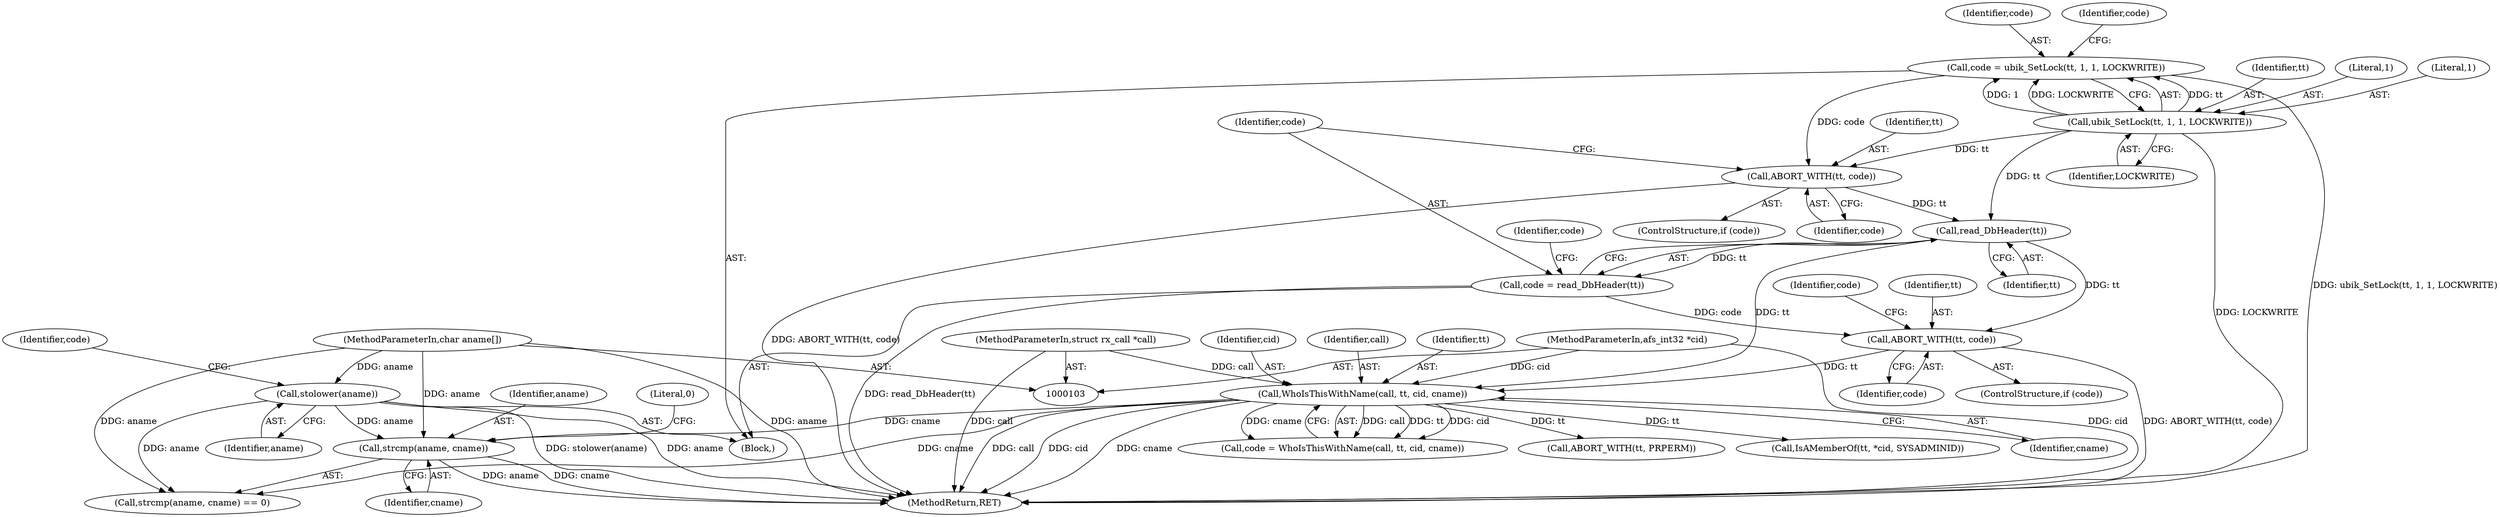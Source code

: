 digraph "0_openafs_396240cf070a806b91fea81131d034e1399af1e0@API" {
"1000189" [label="(Call,strcmp(aname, cname))"];
"1000115" [label="(Call,stolower(aname))"];
"1000105" [label="(MethodParameterIn,char aname[])"];
"1000158" [label="(Call,WhoIsThisWithName(call, tt, cid, cname))"];
"1000104" [label="(MethodParameterIn,struct rx_call *call)"];
"1000153" [label="(Call,ABORT_WITH(tt, code))"];
"1000149" [label="(Call,read_DbHeader(tt))"];
"1000144" [label="(Call,ABORT_WITH(tt, code))"];
"1000137" [label="(Call,ubik_SetLock(tt, 1, 1, LOCKWRITE))"];
"1000135" [label="(Call,code = ubik_SetLock(tt, 1, 1, LOCKWRITE))"];
"1000147" [label="(Call,code = read_DbHeader(tt))"];
"1000109" [label="(MethodParameterIn,afs_int32 *cid)"];
"1000147" [label="(Call,code = read_DbHeader(tt))"];
"1000136" [label="(Identifier,code)"];
"1000109" [label="(MethodParameterIn,afs_int32 *cid)"];
"1000155" [label="(Identifier,code)"];
"1000169" [label="(Call,ABORT_WITH(tt, PRPERM))"];
"1000174" [label="(Call,IsAMemberOf(tt, *cid, SYSADMINID))"];
"1000142" [label="(ControlStructure,if (code))"];
"1000190" [label="(Identifier,aname)"];
"1000191" [label="(Identifier,cname)"];
"1000105" [label="(MethodParameterIn,char aname[])"];
"1000145" [label="(Identifier,tt)"];
"1000157" [label="(Identifier,code)"];
"1000158" [label="(Call,WhoIsThisWithName(call, tt, cid, cname))"];
"1000137" [label="(Call,ubik_SetLock(tt, 1, 1, LOCKWRITE))"];
"1000161" [label="(Identifier,cid)"];
"1000149" [label="(Call,read_DbHeader(tt))"];
"1000151" [label="(ControlStructure,if (code))"];
"1000192" [label="(Literal,0)"];
"1000159" [label="(Identifier,call)"];
"1000148" [label="(Identifier,code)"];
"1000138" [label="(Identifier,tt)"];
"1000162" [label="(Identifier,cname)"];
"1000143" [label="(Identifier,code)"];
"1000116" [label="(Identifier,aname)"];
"1000229" [label="(MethodReturn,RET)"];
"1000189" [label="(Call,strcmp(aname, cname))"];
"1000160" [label="(Identifier,tt)"];
"1000153" [label="(Call,ABORT_WITH(tt, code))"];
"1000150" [label="(Identifier,tt)"];
"1000144" [label="(Call,ABORT_WITH(tt, code))"];
"1000135" [label="(Call,code = ubik_SetLock(tt, 1, 1, LOCKWRITE))"];
"1000139" [label="(Literal,1)"];
"1000146" [label="(Identifier,code)"];
"1000110" [label="(Block,)"];
"1000115" [label="(Call,stolower(aname))"];
"1000104" [label="(MethodParameterIn,struct rx_call *call)"];
"1000188" [label="(Call,strcmp(aname, cname) == 0)"];
"1000140" [label="(Literal,1)"];
"1000156" [label="(Call,code = WhoIsThisWithName(call, tt, cid, cname))"];
"1000154" [label="(Identifier,tt)"];
"1000141" [label="(Identifier,LOCKWRITE)"];
"1000152" [label="(Identifier,code)"];
"1000118" [label="(Identifier,code)"];
"1000189" -> "1000188"  [label="AST: "];
"1000189" -> "1000191"  [label="CFG: "];
"1000190" -> "1000189"  [label="AST: "];
"1000191" -> "1000189"  [label="AST: "];
"1000192" -> "1000189"  [label="CFG: "];
"1000189" -> "1000229"  [label="DDG: aname"];
"1000189" -> "1000229"  [label="DDG: cname"];
"1000115" -> "1000189"  [label="DDG: aname"];
"1000105" -> "1000189"  [label="DDG: aname"];
"1000158" -> "1000189"  [label="DDG: cname"];
"1000115" -> "1000110"  [label="AST: "];
"1000115" -> "1000116"  [label="CFG: "];
"1000116" -> "1000115"  [label="AST: "];
"1000118" -> "1000115"  [label="CFG: "];
"1000115" -> "1000229"  [label="DDG: stolower(aname)"];
"1000115" -> "1000229"  [label="DDG: aname"];
"1000105" -> "1000115"  [label="DDG: aname"];
"1000115" -> "1000188"  [label="DDG: aname"];
"1000105" -> "1000103"  [label="AST: "];
"1000105" -> "1000229"  [label="DDG: aname"];
"1000105" -> "1000188"  [label="DDG: aname"];
"1000158" -> "1000156"  [label="AST: "];
"1000158" -> "1000162"  [label="CFG: "];
"1000159" -> "1000158"  [label="AST: "];
"1000160" -> "1000158"  [label="AST: "];
"1000161" -> "1000158"  [label="AST: "];
"1000162" -> "1000158"  [label="AST: "];
"1000156" -> "1000158"  [label="CFG: "];
"1000158" -> "1000229"  [label="DDG: cname"];
"1000158" -> "1000229"  [label="DDG: call"];
"1000158" -> "1000229"  [label="DDG: cid"];
"1000158" -> "1000156"  [label="DDG: call"];
"1000158" -> "1000156"  [label="DDG: tt"];
"1000158" -> "1000156"  [label="DDG: cid"];
"1000158" -> "1000156"  [label="DDG: cname"];
"1000104" -> "1000158"  [label="DDG: call"];
"1000153" -> "1000158"  [label="DDG: tt"];
"1000149" -> "1000158"  [label="DDG: tt"];
"1000109" -> "1000158"  [label="DDG: cid"];
"1000158" -> "1000169"  [label="DDG: tt"];
"1000158" -> "1000174"  [label="DDG: tt"];
"1000158" -> "1000188"  [label="DDG: cname"];
"1000104" -> "1000103"  [label="AST: "];
"1000104" -> "1000229"  [label="DDG: call"];
"1000153" -> "1000151"  [label="AST: "];
"1000153" -> "1000155"  [label="CFG: "];
"1000154" -> "1000153"  [label="AST: "];
"1000155" -> "1000153"  [label="AST: "];
"1000157" -> "1000153"  [label="CFG: "];
"1000153" -> "1000229"  [label="DDG: ABORT_WITH(tt, code)"];
"1000149" -> "1000153"  [label="DDG: tt"];
"1000147" -> "1000153"  [label="DDG: code"];
"1000149" -> "1000147"  [label="AST: "];
"1000149" -> "1000150"  [label="CFG: "];
"1000150" -> "1000149"  [label="AST: "];
"1000147" -> "1000149"  [label="CFG: "];
"1000149" -> "1000147"  [label="DDG: tt"];
"1000144" -> "1000149"  [label="DDG: tt"];
"1000137" -> "1000149"  [label="DDG: tt"];
"1000144" -> "1000142"  [label="AST: "];
"1000144" -> "1000146"  [label="CFG: "];
"1000145" -> "1000144"  [label="AST: "];
"1000146" -> "1000144"  [label="AST: "];
"1000148" -> "1000144"  [label="CFG: "];
"1000144" -> "1000229"  [label="DDG: ABORT_WITH(tt, code)"];
"1000137" -> "1000144"  [label="DDG: tt"];
"1000135" -> "1000144"  [label="DDG: code"];
"1000137" -> "1000135"  [label="AST: "];
"1000137" -> "1000141"  [label="CFG: "];
"1000138" -> "1000137"  [label="AST: "];
"1000139" -> "1000137"  [label="AST: "];
"1000140" -> "1000137"  [label="AST: "];
"1000141" -> "1000137"  [label="AST: "];
"1000135" -> "1000137"  [label="CFG: "];
"1000137" -> "1000229"  [label="DDG: LOCKWRITE"];
"1000137" -> "1000135"  [label="DDG: tt"];
"1000137" -> "1000135"  [label="DDG: 1"];
"1000137" -> "1000135"  [label="DDG: LOCKWRITE"];
"1000135" -> "1000110"  [label="AST: "];
"1000136" -> "1000135"  [label="AST: "];
"1000143" -> "1000135"  [label="CFG: "];
"1000135" -> "1000229"  [label="DDG: ubik_SetLock(tt, 1, 1, LOCKWRITE)"];
"1000147" -> "1000110"  [label="AST: "];
"1000148" -> "1000147"  [label="AST: "];
"1000152" -> "1000147"  [label="CFG: "];
"1000147" -> "1000229"  [label="DDG: read_DbHeader(tt)"];
"1000109" -> "1000103"  [label="AST: "];
"1000109" -> "1000229"  [label="DDG: cid"];
}
